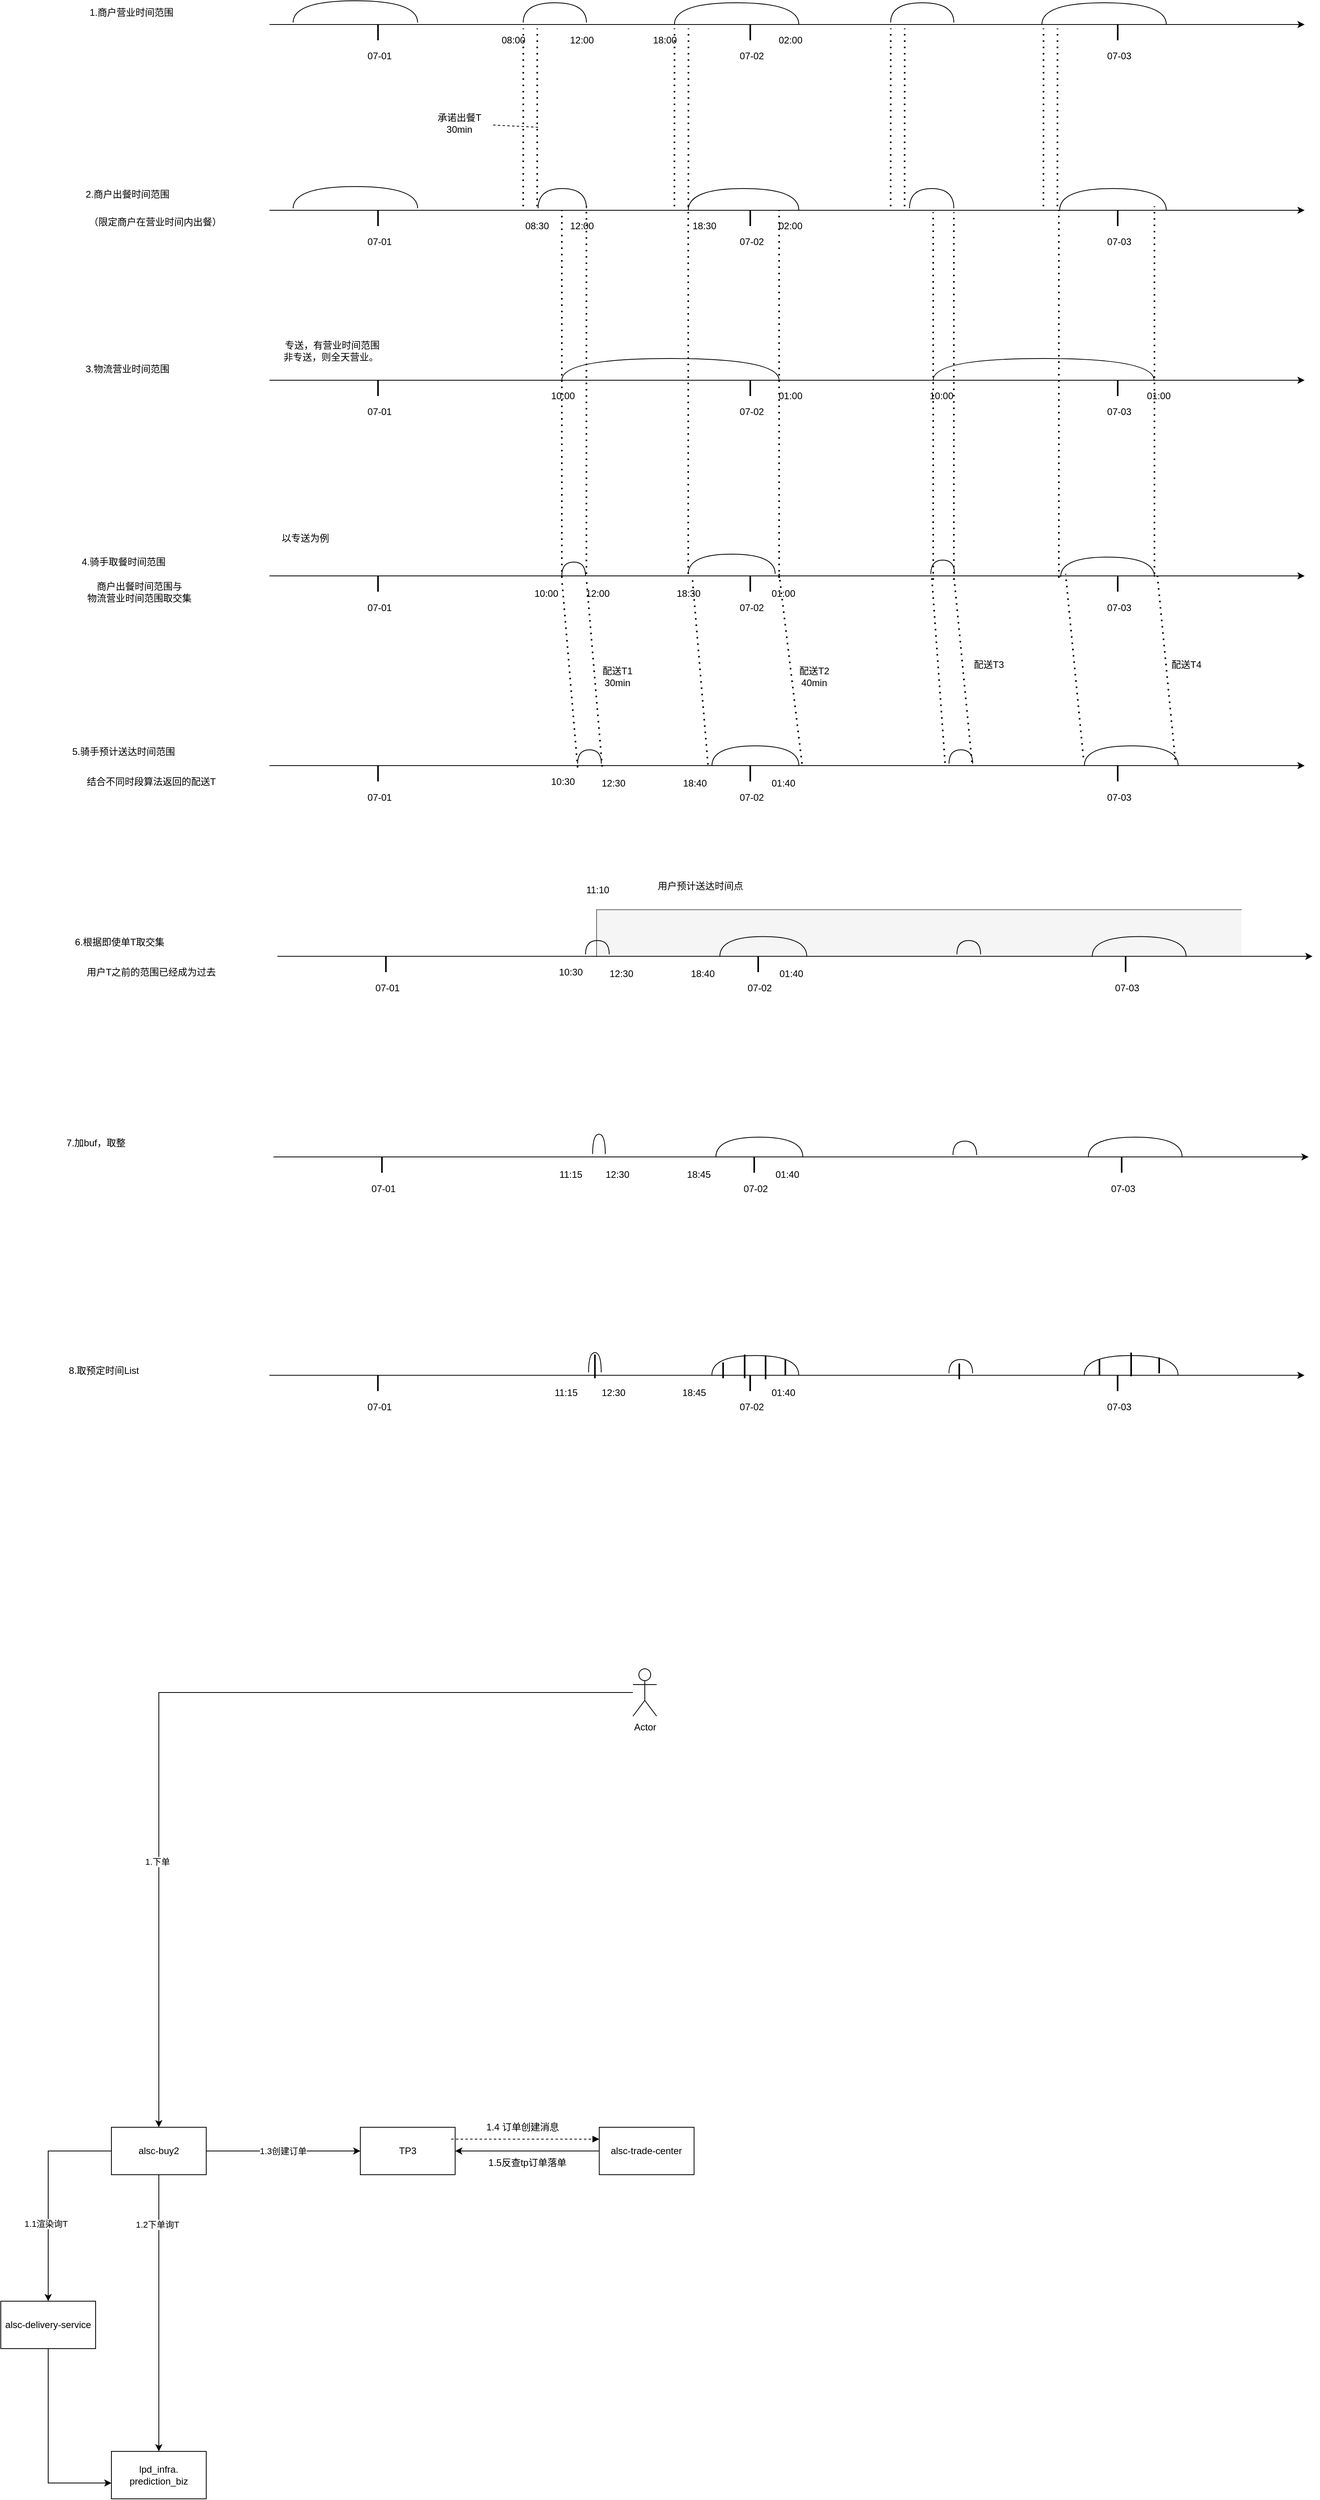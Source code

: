 <mxfile version="20.1.3" type="github">
  <diagram id="dV-8XggYrdHnV9W1wqsp" name="第 1 页">
    <mxGraphModel dx="5432" dy="-10187" grid="1" gridSize="10" guides="1" tooltips="1" connect="1" arrows="1" fold="1" page="1" pageScale="1" pageWidth="827" pageHeight="1169" math="0" shadow="0">
      <root>
        <mxCell id="0" />
        <mxCell id="1" parent="0" />
        <mxCell id="xM2cL--7wDsP8WBkhmkB-135" value="" style="shape=partialRectangle;whiteSpace=wrap;html=1;bottom=0;right=0;fillColor=#f5f5f5;strokeColor=#666666;fontColor=#333333;" parent="1" vertex="1">
          <mxGeometry x="-1356" y="13249.75" width="816" height="59" as="geometry" />
        </mxCell>
        <mxCell id="xM2cL--7wDsP8WBkhmkB-1" value="" style="endArrow=classic;html=1;rounded=0;" parent="1" edge="1">
          <mxGeometry width="50" height="50" relative="1" as="geometry">
            <mxPoint x="-1770.0" y="12130.0" as="sourcePoint" />
            <mxPoint x="-460" y="12130.0" as="targetPoint" />
          </mxGeometry>
        </mxCell>
        <mxCell id="xM2cL--7wDsP8WBkhmkB-2" value="" style="shape=requiredInterface;html=1;verticalLabelPosition=bottom;sketch=0;direction=north;" parent="1" vertex="1">
          <mxGeometry x="-792.5" y="12102.5" width="157.5" height="27.5" as="geometry" />
        </mxCell>
        <mxCell id="xM2cL--7wDsP8WBkhmkB-3" value="" style="shape=requiredInterface;html=1;verticalLabelPosition=bottom;sketch=0;direction=north;" parent="1" vertex="1">
          <mxGeometry x="-983.87" y="12102.5" width="80" height="25" as="geometry" />
        </mxCell>
        <mxCell id="xM2cL--7wDsP8WBkhmkB-4" value="" style="line;strokeWidth=2;direction=south;html=1;" parent="1" vertex="1">
          <mxGeometry x="-701.5" y="12130" width="10" height="20" as="geometry" />
        </mxCell>
        <mxCell id="xM2cL--7wDsP8WBkhmkB-5" value="07-03" style="text;html=1;align=center;verticalAlign=middle;resizable=0;points=[];autosize=1;strokeColor=none;fillColor=none;" parent="1" vertex="1">
          <mxGeometry x="-720" y="12160" width="50" height="20" as="geometry" />
        </mxCell>
        <mxCell id="xM2cL--7wDsP8WBkhmkB-6" value="1.商户营业时间范围" style="text;html=1;align=center;verticalAlign=middle;resizable=0;points=[];autosize=1;strokeColor=none;fillColor=none;" parent="1" vertex="1">
          <mxGeometry x="-2020" y="12105" width="150" height="20" as="geometry" />
        </mxCell>
        <mxCell id="xM2cL--7wDsP8WBkhmkB-7" value="" style="shape=requiredInterface;html=1;verticalLabelPosition=bottom;sketch=0;direction=north;" parent="1" vertex="1">
          <mxGeometry x="-1257.5" y="12102.5" width="157.5" height="27.5" as="geometry" />
        </mxCell>
        <mxCell id="xM2cL--7wDsP8WBkhmkB-8" value="" style="shape=requiredInterface;html=1;verticalLabelPosition=bottom;sketch=0;direction=north;" parent="1" vertex="1">
          <mxGeometry x="-1448.87" y="12102.5" width="80" height="25" as="geometry" />
        </mxCell>
        <mxCell id="xM2cL--7wDsP8WBkhmkB-9" value="" style="line;strokeWidth=2;direction=south;html=1;" parent="1" vertex="1">
          <mxGeometry x="-1166.5" y="12130" width="10" height="20" as="geometry" />
        </mxCell>
        <mxCell id="xM2cL--7wDsP8WBkhmkB-10" value="07-02" style="text;html=1;align=center;verticalAlign=middle;resizable=0;points=[];autosize=1;strokeColor=none;fillColor=none;" parent="1" vertex="1">
          <mxGeometry x="-1185" y="12160" width="50" height="20" as="geometry" />
        </mxCell>
        <mxCell id="xM2cL--7wDsP8WBkhmkB-11" value="" style="line;strokeWidth=2;direction=south;html=1;" parent="1" vertex="1">
          <mxGeometry x="-1637.63" y="12130" width="10" height="20" as="geometry" />
        </mxCell>
        <mxCell id="xM2cL--7wDsP8WBkhmkB-12" value="07-01" style="text;html=1;align=center;verticalAlign=middle;resizable=0;points=[];autosize=1;strokeColor=none;fillColor=none;" parent="1" vertex="1">
          <mxGeometry x="-1656.13" y="12160" width="50" height="20" as="geometry" />
        </mxCell>
        <mxCell id="xM2cL--7wDsP8WBkhmkB-13" value="" style="shape=requiredInterface;html=1;verticalLabelPosition=bottom;sketch=0;direction=north;" parent="1" vertex="1">
          <mxGeometry x="-1740" y="12100" width="157.5" height="27.5" as="geometry" />
        </mxCell>
        <mxCell id="xM2cL--7wDsP8WBkhmkB-14" value="08:00&amp;nbsp;" style="text;html=1;align=center;verticalAlign=middle;resizable=0;points=[];autosize=1;strokeColor=none;fillColor=none;" parent="1" vertex="1">
          <mxGeometry x="-1490" y="12140" width="60" height="20" as="geometry" />
        </mxCell>
        <mxCell id="xM2cL--7wDsP8WBkhmkB-15" value="12:00" style="text;html=1;align=center;verticalAlign=middle;resizable=0;points=[];autosize=1;strokeColor=none;fillColor=none;" parent="1" vertex="1">
          <mxGeometry x="-1400" y="12140" width="50" height="20" as="geometry" />
        </mxCell>
        <mxCell id="xM2cL--7wDsP8WBkhmkB-16" value="18:00" style="text;html=1;align=center;verticalAlign=middle;resizable=0;points=[];autosize=1;strokeColor=none;fillColor=none;" parent="1" vertex="1">
          <mxGeometry x="-1295" y="12140" width="50" height="20" as="geometry" />
        </mxCell>
        <mxCell id="xM2cL--7wDsP8WBkhmkB-17" value="02:00" style="text;html=1;align=center;verticalAlign=middle;resizable=0;points=[];autosize=1;strokeColor=none;fillColor=none;" parent="1" vertex="1">
          <mxGeometry x="-1136.5" y="12140" width="50" height="20" as="geometry" />
        </mxCell>
        <mxCell id="xM2cL--7wDsP8WBkhmkB-18" value="" style="endArrow=classic;html=1;rounded=0;" parent="1" edge="1">
          <mxGeometry width="50" height="50" relative="1" as="geometry">
            <mxPoint x="-1770.0" y="12365.0" as="sourcePoint" />
            <mxPoint x="-460" y="12365.0" as="targetPoint" />
          </mxGeometry>
        </mxCell>
        <mxCell id="xM2cL--7wDsP8WBkhmkB-19" value="" style="shape=requiredInterface;html=1;verticalLabelPosition=bottom;sketch=0;direction=north;" parent="1" vertex="1">
          <mxGeometry x="-770" y="12337.5" width="135" height="27.5" as="geometry" />
        </mxCell>
        <mxCell id="xM2cL--7wDsP8WBkhmkB-20" value="" style="shape=requiredInterface;html=1;verticalLabelPosition=bottom;sketch=0;direction=north;" parent="1" vertex="1">
          <mxGeometry x="-960" y="12337.5" width="56.13" height="25" as="geometry" />
        </mxCell>
        <mxCell id="xM2cL--7wDsP8WBkhmkB-21" value="" style="line;strokeWidth=2;direction=south;html=1;" parent="1" vertex="1">
          <mxGeometry x="-701.5" y="12365" width="10" height="20" as="geometry" />
        </mxCell>
        <mxCell id="xM2cL--7wDsP8WBkhmkB-22" value="07-03" style="text;html=1;align=center;verticalAlign=middle;resizable=0;points=[];autosize=1;strokeColor=none;fillColor=none;" parent="1" vertex="1">
          <mxGeometry x="-720" y="12395" width="50" height="20" as="geometry" />
        </mxCell>
        <mxCell id="xM2cL--7wDsP8WBkhmkB-23" value="2.商户出餐时间范围&lt;br&gt;" style="text;html=1;align=center;verticalAlign=middle;resizable=0;points=[];autosize=1;strokeColor=none;fillColor=none;" parent="1" vertex="1">
          <mxGeometry x="-2025" y="12335" width="150" height="20" as="geometry" />
        </mxCell>
        <mxCell id="xM2cL--7wDsP8WBkhmkB-24" value="" style="shape=requiredInterface;html=1;verticalLabelPosition=bottom;sketch=0;direction=north;" parent="1" vertex="1">
          <mxGeometry x="-1240" y="12337.5" width="140" height="27.5" as="geometry" />
        </mxCell>
        <mxCell id="xM2cL--7wDsP8WBkhmkB-25" value="" style="shape=requiredInterface;html=1;verticalLabelPosition=bottom;sketch=0;direction=north;" parent="1" vertex="1">
          <mxGeometry x="-1430" y="12337.5" width="61.13" height="25" as="geometry" />
        </mxCell>
        <mxCell id="xM2cL--7wDsP8WBkhmkB-26" value="" style="line;strokeWidth=2;direction=south;html=1;" parent="1" vertex="1">
          <mxGeometry x="-1166.5" y="12365" width="10" height="20" as="geometry" />
        </mxCell>
        <mxCell id="xM2cL--7wDsP8WBkhmkB-27" value="07-02" style="text;html=1;align=center;verticalAlign=middle;resizable=0;points=[];autosize=1;strokeColor=none;fillColor=none;" parent="1" vertex="1">
          <mxGeometry x="-1185" y="12395" width="50" height="20" as="geometry" />
        </mxCell>
        <mxCell id="xM2cL--7wDsP8WBkhmkB-28" value="" style="line;strokeWidth=2;direction=south;html=1;" parent="1" vertex="1">
          <mxGeometry x="-1637.63" y="12365" width="10" height="20" as="geometry" />
        </mxCell>
        <mxCell id="xM2cL--7wDsP8WBkhmkB-29" value="07-01" style="text;html=1;align=center;verticalAlign=middle;resizable=0;points=[];autosize=1;strokeColor=none;fillColor=none;" parent="1" vertex="1">
          <mxGeometry x="-1656.13" y="12395" width="50" height="20" as="geometry" />
        </mxCell>
        <mxCell id="xM2cL--7wDsP8WBkhmkB-30" value="" style="shape=requiredInterface;html=1;verticalLabelPosition=bottom;sketch=0;direction=north;" parent="1" vertex="1">
          <mxGeometry x="-1740" y="12335" width="157.5" height="27.5" as="geometry" />
        </mxCell>
        <mxCell id="xM2cL--7wDsP8WBkhmkB-31" value="08:30&amp;nbsp;" style="text;html=1;align=center;verticalAlign=middle;resizable=0;points=[];autosize=1;strokeColor=none;fillColor=none;" parent="1" vertex="1">
          <mxGeometry x="-1460" y="12375" width="60" height="20" as="geometry" />
        </mxCell>
        <mxCell id="xM2cL--7wDsP8WBkhmkB-32" value="12:00" style="text;html=1;align=center;verticalAlign=middle;resizable=0;points=[];autosize=1;strokeColor=none;fillColor=none;" parent="1" vertex="1">
          <mxGeometry x="-1400" y="12375" width="50" height="20" as="geometry" />
        </mxCell>
        <mxCell id="xM2cL--7wDsP8WBkhmkB-33" value="18:30" style="text;html=1;align=center;verticalAlign=middle;resizable=0;points=[];autosize=1;strokeColor=none;fillColor=none;" parent="1" vertex="1">
          <mxGeometry x="-1245" y="12375" width="50" height="20" as="geometry" />
        </mxCell>
        <mxCell id="xM2cL--7wDsP8WBkhmkB-34" value="02:00" style="text;html=1;align=center;verticalAlign=middle;resizable=0;points=[];autosize=1;strokeColor=none;fillColor=none;" parent="1" vertex="1">
          <mxGeometry x="-1136.5" y="12375" width="50" height="20" as="geometry" />
        </mxCell>
        <mxCell id="xM2cL--7wDsP8WBkhmkB-35" value="" style="endArrow=none;dashed=1;html=1;dashPattern=1 3;strokeWidth=2;rounded=0;" parent="1" edge="1">
          <mxGeometry width="50" height="50" relative="1" as="geometry">
            <mxPoint x="-1257.5" y="12360.0" as="sourcePoint" />
            <mxPoint x="-1257.37" y="12135.0" as="targetPoint" />
          </mxGeometry>
        </mxCell>
        <mxCell id="xM2cL--7wDsP8WBkhmkB-36" value="" style="endArrow=none;dashed=1;html=1;dashPattern=1 3;strokeWidth=2;rounded=0;" parent="1" edge="1">
          <mxGeometry width="50" height="50" relative="1" as="geometry">
            <mxPoint x="-1239.83" y="12360.0" as="sourcePoint" />
            <mxPoint x="-1239.7" y="12135.0" as="targetPoint" />
          </mxGeometry>
        </mxCell>
        <mxCell id="xM2cL--7wDsP8WBkhmkB-37" value="" style="endArrow=none;dashed=1;html=1;dashPattern=1 3;strokeWidth=2;rounded=0;" parent="1" edge="1">
          <mxGeometry width="50" height="50" relative="1" as="geometry">
            <mxPoint x="-1448.87" y="12360.0" as="sourcePoint" />
            <mxPoint x="-1448.74" y="12135.0" as="targetPoint" />
          </mxGeometry>
        </mxCell>
        <mxCell id="xM2cL--7wDsP8WBkhmkB-38" value="" style="endArrow=none;dashed=1;html=1;dashPattern=1 3;strokeWidth=2;rounded=0;" parent="1" edge="1">
          <mxGeometry width="50" height="50" relative="1" as="geometry">
            <mxPoint x="-1431.2" y="12360.0" as="sourcePoint" />
            <mxPoint x="-1431.07" y="12135.0" as="targetPoint" />
          </mxGeometry>
        </mxCell>
        <mxCell id="xM2cL--7wDsP8WBkhmkB-39" value="" style="endArrow=none;dashed=1;html=1;dashPattern=1 3;strokeWidth=2;rounded=0;" parent="1" edge="1">
          <mxGeometry width="50" height="50" relative="1" as="geometry">
            <mxPoint x="-983.87" y="12360.0" as="sourcePoint" />
            <mxPoint x="-983.74" y="12135.0" as="targetPoint" />
          </mxGeometry>
        </mxCell>
        <mxCell id="xM2cL--7wDsP8WBkhmkB-40" value="" style="endArrow=none;dashed=1;html=1;dashPattern=1 3;strokeWidth=2;rounded=0;" parent="1" edge="1">
          <mxGeometry width="50" height="50" relative="1" as="geometry">
            <mxPoint x="-966.2" y="12360.0" as="sourcePoint" />
            <mxPoint x="-966.07" y="12135.0" as="targetPoint" />
          </mxGeometry>
        </mxCell>
        <mxCell id="xM2cL--7wDsP8WBkhmkB-41" value="" style="endArrow=none;dashed=1;html=1;dashPattern=1 3;strokeWidth=2;rounded=0;" parent="1" edge="1">
          <mxGeometry width="50" height="50" relative="1" as="geometry">
            <mxPoint x="-790.5" y="12360.0" as="sourcePoint" />
            <mxPoint x="-790.37" y="12135.0" as="targetPoint" />
          </mxGeometry>
        </mxCell>
        <mxCell id="xM2cL--7wDsP8WBkhmkB-42" value="" style="endArrow=none;dashed=1;html=1;dashPattern=1 3;strokeWidth=2;rounded=0;" parent="1" edge="1">
          <mxGeometry width="50" height="50" relative="1" as="geometry">
            <mxPoint x="-772.83" y="12360.0" as="sourcePoint" />
            <mxPoint x="-772.7" y="12135.0" as="targetPoint" />
          </mxGeometry>
        </mxCell>
        <mxCell id="xM2cL--7wDsP8WBkhmkB-43" value="承诺出餐T&lt;br&gt;30min" style="text;html=1;align=center;verticalAlign=middle;resizable=0;points=[];autosize=1;strokeColor=none;fillColor=none;" parent="1" vertex="1">
          <mxGeometry x="-1570" y="12240" width="80" height="30" as="geometry" />
        </mxCell>
        <mxCell id="xM2cL--7wDsP8WBkhmkB-44" value="" style="endArrow=none;dashed=1;html=1;rounded=0;" parent="1" target="xM2cL--7wDsP8WBkhmkB-43" edge="1">
          <mxGeometry width="50" height="50" relative="1" as="geometry">
            <mxPoint x="-1430" y="12260.0" as="sourcePoint" />
            <mxPoint x="-1310" y="11930" as="targetPoint" />
          </mxGeometry>
        </mxCell>
        <mxCell id="xM2cL--7wDsP8WBkhmkB-45" value="" style="endArrow=classic;html=1;rounded=0;" parent="1" edge="1">
          <mxGeometry width="50" height="50" relative="1" as="geometry">
            <mxPoint x="-1770.0" y="12580.0" as="sourcePoint" />
            <mxPoint x="-460" y="12580.0" as="targetPoint" />
          </mxGeometry>
        </mxCell>
        <mxCell id="xM2cL--7wDsP8WBkhmkB-46" value="" style="shape=requiredInterface;html=1;verticalLabelPosition=bottom;sketch=0;direction=north;" parent="1" vertex="1">
          <mxGeometry x="-1400" y="12552.5" width="275" height="27.5" as="geometry" />
        </mxCell>
        <mxCell id="xM2cL--7wDsP8WBkhmkB-47" value="" style="line;strokeWidth=2;direction=south;html=1;" parent="1" vertex="1">
          <mxGeometry x="-701.5" y="12580" width="10" height="20" as="geometry" />
        </mxCell>
        <mxCell id="xM2cL--7wDsP8WBkhmkB-48" value="07-03" style="text;html=1;align=center;verticalAlign=middle;resizable=0;points=[];autosize=1;strokeColor=none;fillColor=none;" parent="1" vertex="1">
          <mxGeometry x="-720" y="12610" width="50" height="20" as="geometry" />
        </mxCell>
        <mxCell id="xM2cL--7wDsP8WBkhmkB-49" value="3.物流营业时间范围" style="text;html=1;align=center;verticalAlign=middle;resizable=0;points=[];autosize=1;strokeColor=none;fillColor=none;" parent="1" vertex="1">
          <mxGeometry x="-2025" y="12556.25" width="150" height="20" as="geometry" />
        </mxCell>
        <mxCell id="xM2cL--7wDsP8WBkhmkB-50" value="" style="line;strokeWidth=2;direction=south;html=1;" parent="1" vertex="1">
          <mxGeometry x="-1166.5" y="12580" width="10" height="20" as="geometry" />
        </mxCell>
        <mxCell id="xM2cL--7wDsP8WBkhmkB-51" value="07-02" style="text;html=1;align=center;verticalAlign=middle;resizable=0;points=[];autosize=1;strokeColor=none;fillColor=none;" parent="1" vertex="1">
          <mxGeometry x="-1185" y="12610" width="50" height="20" as="geometry" />
        </mxCell>
        <mxCell id="xM2cL--7wDsP8WBkhmkB-52" value="" style="line;strokeWidth=2;direction=south;html=1;" parent="1" vertex="1">
          <mxGeometry x="-1637.63" y="12580" width="10" height="20" as="geometry" />
        </mxCell>
        <mxCell id="xM2cL--7wDsP8WBkhmkB-53" value="07-01" style="text;html=1;align=center;verticalAlign=middle;resizable=0;points=[];autosize=1;strokeColor=none;fillColor=none;" parent="1" vertex="1">
          <mxGeometry x="-1656.13" y="12610" width="50" height="20" as="geometry" />
        </mxCell>
        <mxCell id="xM2cL--7wDsP8WBkhmkB-54" value="10:00" style="text;html=1;align=center;verticalAlign=middle;resizable=0;points=[];autosize=1;strokeColor=none;fillColor=none;" parent="1" vertex="1">
          <mxGeometry x="-1424.43" y="12590" width="50" height="20" as="geometry" />
        </mxCell>
        <mxCell id="xM2cL--7wDsP8WBkhmkB-55" value="01:00" style="text;html=1;align=center;verticalAlign=middle;resizable=0;points=[];autosize=1;strokeColor=none;fillColor=none;" parent="1" vertex="1">
          <mxGeometry x="-1136.5" y="12590" width="50" height="20" as="geometry" />
        </mxCell>
        <mxCell id="xM2cL--7wDsP8WBkhmkB-56" value="" style="shape=requiredInterface;html=1;verticalLabelPosition=bottom;sketch=0;direction=north;" parent="1" vertex="1">
          <mxGeometry x="-930" y="12552.5" width="279.5" height="27.5" as="geometry" />
        </mxCell>
        <mxCell id="xM2cL--7wDsP8WBkhmkB-57" value="10:00" style="text;html=1;align=center;verticalAlign=middle;resizable=0;points=[];autosize=1;strokeColor=none;fillColor=none;" parent="1" vertex="1">
          <mxGeometry x="-945" y="12590" width="50" height="20" as="geometry" />
        </mxCell>
        <mxCell id="xM2cL--7wDsP8WBkhmkB-58" value="01:00" style="text;html=1;align=center;verticalAlign=middle;resizable=0;points=[];autosize=1;strokeColor=none;fillColor=none;" parent="1" vertex="1">
          <mxGeometry x="-670" y="12590" width="50" height="20" as="geometry" />
        </mxCell>
        <mxCell id="xM2cL--7wDsP8WBkhmkB-59" value="专送，有营业时间范围&lt;br&gt;非专送，则全天营业。&amp;nbsp;" style="text;html=1;align=center;verticalAlign=middle;resizable=0;points=[];autosize=1;strokeColor=none;fillColor=none;" parent="1" vertex="1">
          <mxGeometry x="-1776.13" y="12527.5" width="170" height="30" as="geometry" />
        </mxCell>
        <mxCell id="xM2cL--7wDsP8WBkhmkB-60" value="" style="endArrow=classic;html=1;rounded=0;" parent="1" edge="1">
          <mxGeometry width="50" height="50" relative="1" as="geometry">
            <mxPoint x="-1770.0" y="12827.5" as="sourcePoint" />
            <mxPoint x="-460" y="12827.5" as="targetPoint" />
          </mxGeometry>
        </mxCell>
        <mxCell id="xM2cL--7wDsP8WBkhmkB-61" value="" style="line;strokeWidth=2;direction=south;html=1;" parent="1" vertex="1">
          <mxGeometry x="-701.5" y="12827.5" width="10" height="20" as="geometry" />
        </mxCell>
        <mxCell id="xM2cL--7wDsP8WBkhmkB-62" value="07-03" style="text;html=1;align=center;verticalAlign=middle;resizable=0;points=[];autosize=1;strokeColor=none;fillColor=none;" parent="1" vertex="1">
          <mxGeometry x="-720" y="12857.5" width="50" height="20" as="geometry" />
        </mxCell>
        <mxCell id="xM2cL--7wDsP8WBkhmkB-63" value="" style="line;strokeWidth=2;direction=south;html=1;" parent="1" vertex="1">
          <mxGeometry x="-1166.5" y="12827.5" width="10" height="20" as="geometry" />
        </mxCell>
        <mxCell id="xM2cL--7wDsP8WBkhmkB-64" value="07-02" style="text;html=1;align=center;verticalAlign=middle;resizable=0;points=[];autosize=1;strokeColor=none;fillColor=none;" parent="1" vertex="1">
          <mxGeometry x="-1185" y="12857.5" width="50" height="20" as="geometry" />
        </mxCell>
        <mxCell id="xM2cL--7wDsP8WBkhmkB-65" value="" style="line;strokeWidth=2;direction=south;html=1;" parent="1" vertex="1">
          <mxGeometry x="-1637.63" y="12827.5" width="10" height="20" as="geometry" />
        </mxCell>
        <mxCell id="xM2cL--7wDsP8WBkhmkB-66" value="07-01" style="text;html=1;align=center;verticalAlign=middle;resizable=0;points=[];autosize=1;strokeColor=none;fillColor=none;" parent="1" vertex="1">
          <mxGeometry x="-1656.13" y="12857.5" width="50" height="20" as="geometry" />
        </mxCell>
        <mxCell id="xM2cL--7wDsP8WBkhmkB-67" value="4.骑手取餐时间范围" style="text;html=1;align=center;verticalAlign=middle;resizable=0;points=[];autosize=1;strokeColor=none;fillColor=none;" parent="1" vertex="1">
          <mxGeometry x="-2030" y="12800" width="150" height="20" as="geometry" />
        </mxCell>
        <mxCell id="xM2cL--7wDsP8WBkhmkB-68" value="（限定商户在营业时间内出餐）" style="text;html=1;align=center;verticalAlign=middle;resizable=0;points=[];autosize=1;strokeColor=none;fillColor=none;" parent="1" vertex="1">
          <mxGeometry x="-2030" y="12370" width="230" height="20" as="geometry" />
        </mxCell>
        <mxCell id="xM2cL--7wDsP8WBkhmkB-69" value="以专送为例" style="text;html=1;align=center;verticalAlign=middle;resizable=0;points=[];autosize=1;strokeColor=none;fillColor=none;" parent="1" vertex="1">
          <mxGeometry x="-1770.13" y="12770" width="90" height="20" as="geometry" />
        </mxCell>
        <mxCell id="xM2cL--7wDsP8WBkhmkB-70" value="" style="endArrow=none;dashed=1;html=1;dashPattern=1 3;strokeWidth=2;rounded=0;" parent="1" edge="1">
          <mxGeometry width="50" height="50" relative="1" as="geometry">
            <mxPoint x="-1400" y="12830.0" as="sourcePoint" />
            <mxPoint x="-1400" y="12365.0" as="targetPoint" />
          </mxGeometry>
        </mxCell>
        <mxCell id="xM2cL--7wDsP8WBkhmkB-71" value="" style="endArrow=none;dashed=1;html=1;dashPattern=1 3;strokeWidth=2;rounded=0;" parent="1" edge="1">
          <mxGeometry width="50" height="50" relative="1" as="geometry">
            <mxPoint x="-1368.87" y="12825.0" as="sourcePoint" />
            <mxPoint x="-1368.87" y="12360.0" as="targetPoint" />
          </mxGeometry>
        </mxCell>
        <mxCell id="xM2cL--7wDsP8WBkhmkB-72" value="" style="endArrow=none;dashed=1;html=1;dashPattern=1 3;strokeWidth=2;rounded=0;" parent="1" edge="1">
          <mxGeometry width="50" height="50" relative="1" as="geometry">
            <mxPoint x="-1240" y="12825.0" as="sourcePoint" />
            <mxPoint x="-1240" y="12360.0" as="targetPoint" />
          </mxGeometry>
        </mxCell>
        <mxCell id="xM2cL--7wDsP8WBkhmkB-73" value="" style="endArrow=none;dashed=1;html=1;dashPattern=1 3;strokeWidth=2;rounded=0;" parent="1" edge="1">
          <mxGeometry width="50" height="50" relative="1" as="geometry">
            <mxPoint x="-1125" y="12830.0" as="sourcePoint" />
            <mxPoint x="-1125" y="12365.0" as="targetPoint" />
          </mxGeometry>
        </mxCell>
        <mxCell id="xM2cL--7wDsP8WBkhmkB-74" value="" style="endArrow=none;dashed=1;html=1;dashPattern=1 3;strokeWidth=2;rounded=0;" parent="1" edge="1">
          <mxGeometry width="50" height="50" relative="1" as="geometry">
            <mxPoint x="-930" y="12832.5" as="sourcePoint" />
            <mxPoint x="-930" y="12367.5" as="targetPoint" />
          </mxGeometry>
        </mxCell>
        <mxCell id="xM2cL--7wDsP8WBkhmkB-75" value="" style="endArrow=none;dashed=1;html=1;dashPattern=1 3;strokeWidth=2;rounded=0;" parent="1" edge="1">
          <mxGeometry width="50" height="50" relative="1" as="geometry">
            <mxPoint x="-903.87" y="12832.5" as="sourcePoint" />
            <mxPoint x="-903.87" y="12367.5" as="targetPoint" />
          </mxGeometry>
        </mxCell>
        <mxCell id="xM2cL--7wDsP8WBkhmkB-76" value="" style="endArrow=none;dashed=1;html=1;dashPattern=1 3;strokeWidth=2;rounded=0;" parent="1" edge="1">
          <mxGeometry width="50" height="50" relative="1" as="geometry">
            <mxPoint x="-771" y="12830.0" as="sourcePoint" />
            <mxPoint x="-771" y="12365.0" as="targetPoint" />
          </mxGeometry>
        </mxCell>
        <mxCell id="xM2cL--7wDsP8WBkhmkB-77" value="" style="endArrow=none;dashed=1;html=1;dashPattern=1 3;strokeWidth=2;rounded=0;" parent="1" edge="1">
          <mxGeometry width="50" height="50" relative="1" as="geometry">
            <mxPoint x="-650" y="12825.0" as="sourcePoint" />
            <mxPoint x="-650" y="12360.0" as="targetPoint" />
          </mxGeometry>
        </mxCell>
        <mxCell id="xM2cL--7wDsP8WBkhmkB-78" value="商户出餐时间范围与&lt;br&gt;物流营业时间范围取交集" style="text;html=1;align=center;verticalAlign=middle;resizable=0;points=[];autosize=1;strokeColor=none;fillColor=none;" parent="1" vertex="1">
          <mxGeometry x="-2025" y="12832.5" width="180" height="30" as="geometry" />
        </mxCell>
        <mxCell id="xM2cL--7wDsP8WBkhmkB-79" value="" style="shape=requiredInterface;html=1;verticalLabelPosition=bottom;sketch=0;direction=north;" parent="1" vertex="1">
          <mxGeometry x="-1400" y="12810" width="30" height="17.5" as="geometry" />
        </mxCell>
        <mxCell id="xM2cL--7wDsP8WBkhmkB-80" value="" style="shape=requiredInterface;html=1;verticalLabelPosition=bottom;sketch=0;direction=north;" parent="1" vertex="1">
          <mxGeometry x="-1240" y="12800" width="110" height="25" as="geometry" />
        </mxCell>
        <mxCell id="xM2cL--7wDsP8WBkhmkB-81" value="" style="shape=requiredInterface;html=1;verticalLabelPosition=bottom;sketch=0;direction=north;" parent="1" vertex="1">
          <mxGeometry x="-933" y="12807.5" width="30" height="17.5" as="geometry" />
        </mxCell>
        <mxCell id="xM2cL--7wDsP8WBkhmkB-82" value="" style="shape=requiredInterface;html=1;verticalLabelPosition=bottom;sketch=0;direction=north;" parent="1" vertex="1">
          <mxGeometry x="-768.75" y="12803.75" width="118.75" height="25" as="geometry" />
        </mxCell>
        <mxCell id="xM2cL--7wDsP8WBkhmkB-83" value="10:00" style="text;html=1;align=center;verticalAlign=middle;resizable=0;points=[];autosize=1;strokeColor=none;fillColor=none;" parent="1" vertex="1">
          <mxGeometry x="-1445" y="12840" width="50" height="20" as="geometry" />
        </mxCell>
        <mxCell id="xM2cL--7wDsP8WBkhmkB-84" value="12:00" style="text;html=1;align=center;verticalAlign=middle;resizable=0;points=[];autosize=1;strokeColor=none;fillColor=none;" parent="1" vertex="1">
          <mxGeometry x="-1380" y="12840" width="50" height="20" as="geometry" />
        </mxCell>
        <mxCell id="xM2cL--7wDsP8WBkhmkB-85" value="18:30" style="text;html=1;align=center;verticalAlign=middle;resizable=0;points=[];autosize=1;strokeColor=none;fillColor=none;" parent="1" vertex="1">
          <mxGeometry x="-1265" y="12840" width="50" height="20" as="geometry" />
        </mxCell>
        <mxCell id="xM2cL--7wDsP8WBkhmkB-86" value="01:00" style="text;html=1;align=center;verticalAlign=middle;resizable=0;points=[];autosize=1;strokeColor=none;fillColor=none;" parent="1" vertex="1">
          <mxGeometry x="-1145" y="12840" width="50" height="20" as="geometry" />
        </mxCell>
        <mxCell id="xM2cL--7wDsP8WBkhmkB-87" value="" style="endArrow=classic;html=1;rounded=0;" parent="1" edge="1">
          <mxGeometry width="50" height="50" relative="1" as="geometry">
            <mxPoint x="-1770.0" y="13067.5" as="sourcePoint" />
            <mxPoint x="-460" y="13067.5" as="targetPoint" />
          </mxGeometry>
        </mxCell>
        <mxCell id="xM2cL--7wDsP8WBkhmkB-88" value="" style="line;strokeWidth=2;direction=south;html=1;" parent="1" vertex="1">
          <mxGeometry x="-701.5" y="13067.5" width="10" height="20" as="geometry" />
        </mxCell>
        <mxCell id="xM2cL--7wDsP8WBkhmkB-89" value="07-03" style="text;html=1;align=center;verticalAlign=middle;resizable=0;points=[];autosize=1;strokeColor=none;fillColor=none;" parent="1" vertex="1">
          <mxGeometry x="-720" y="13097.5" width="50" height="20" as="geometry" />
        </mxCell>
        <mxCell id="xM2cL--7wDsP8WBkhmkB-90" value="" style="line;strokeWidth=2;direction=south;html=1;" parent="1" vertex="1">
          <mxGeometry x="-1166.5" y="13067.5" width="10" height="20" as="geometry" />
        </mxCell>
        <mxCell id="xM2cL--7wDsP8WBkhmkB-91" value="07-02" style="text;html=1;align=center;verticalAlign=middle;resizable=0;points=[];autosize=1;strokeColor=none;fillColor=none;" parent="1" vertex="1">
          <mxGeometry x="-1185" y="13097.5" width="50" height="20" as="geometry" />
        </mxCell>
        <mxCell id="xM2cL--7wDsP8WBkhmkB-92" value="" style="line;strokeWidth=2;direction=south;html=1;" parent="1" vertex="1">
          <mxGeometry x="-1637.63" y="13067.5" width="10" height="20" as="geometry" />
        </mxCell>
        <mxCell id="xM2cL--7wDsP8WBkhmkB-93" value="07-01" style="text;html=1;align=center;verticalAlign=middle;resizable=0;points=[];autosize=1;strokeColor=none;fillColor=none;" parent="1" vertex="1">
          <mxGeometry x="-1656.13" y="13097.5" width="50" height="20" as="geometry" />
        </mxCell>
        <mxCell id="xM2cL--7wDsP8WBkhmkB-94" value="5.骑手预计送达时间范围" style="text;html=1;align=center;verticalAlign=middle;resizable=0;points=[];autosize=1;strokeColor=none;fillColor=none;" parent="1" vertex="1">
          <mxGeometry x="-2045" y="13040" width="180" height="20" as="geometry" />
        </mxCell>
        <mxCell id="xM2cL--7wDsP8WBkhmkB-95" value="结合不同时段算法返回的配送T" style="text;html=1;align=center;verticalAlign=middle;resizable=0;points=[];autosize=1;strokeColor=none;fillColor=none;" parent="1" vertex="1">
          <mxGeometry x="-2030" y="13077.5" width="220" height="20" as="geometry" />
        </mxCell>
        <mxCell id="xM2cL--7wDsP8WBkhmkB-96" value="" style="shape=requiredInterface;html=1;verticalLabelPosition=bottom;sketch=0;direction=north;" parent="1" vertex="1">
          <mxGeometry x="-1380" y="13047.5" width="30" height="17.5" as="geometry" />
        </mxCell>
        <mxCell id="xM2cL--7wDsP8WBkhmkB-97" value="" style="shape=requiredInterface;html=1;verticalLabelPosition=bottom;sketch=0;direction=north;" parent="1" vertex="1">
          <mxGeometry x="-1210" y="13042.5" width="110" height="25" as="geometry" />
        </mxCell>
        <mxCell id="xM2cL--7wDsP8WBkhmkB-98" value="" style="shape=requiredInterface;html=1;verticalLabelPosition=bottom;sketch=0;direction=north;" parent="1" vertex="1">
          <mxGeometry x="-910" y="13047.5" width="30" height="17.5" as="geometry" />
        </mxCell>
        <mxCell id="xM2cL--7wDsP8WBkhmkB-99" value="" style="shape=requiredInterface;html=1;verticalLabelPosition=bottom;sketch=0;direction=north;" parent="1" vertex="1">
          <mxGeometry x="-738.75" y="13042.5" width="118.75" height="25" as="geometry" />
        </mxCell>
        <mxCell id="xM2cL--7wDsP8WBkhmkB-100" value="10:30" style="text;html=1;align=center;verticalAlign=middle;resizable=0;points=[];autosize=1;strokeColor=none;fillColor=none;" parent="1" vertex="1">
          <mxGeometry x="-1424.43" y="13077.5" width="50" height="20" as="geometry" />
        </mxCell>
        <mxCell id="xM2cL--7wDsP8WBkhmkB-101" value="12:30" style="text;html=1;align=center;verticalAlign=middle;resizable=0;points=[];autosize=1;strokeColor=none;fillColor=none;" parent="1" vertex="1">
          <mxGeometry x="-1360" y="13080" width="50" height="20" as="geometry" />
        </mxCell>
        <mxCell id="xM2cL--7wDsP8WBkhmkB-102" value="18:40" style="text;html=1;align=center;verticalAlign=middle;resizable=0;points=[];autosize=1;strokeColor=none;fillColor=none;" parent="1" vertex="1">
          <mxGeometry x="-1257.5" y="13080" width="50" height="20" as="geometry" />
        </mxCell>
        <mxCell id="xM2cL--7wDsP8WBkhmkB-103" value="01:40" style="text;html=1;align=center;verticalAlign=middle;resizable=0;points=[];autosize=1;strokeColor=none;fillColor=none;" parent="1" vertex="1">
          <mxGeometry x="-1145" y="13080" width="50" height="20" as="geometry" />
        </mxCell>
        <mxCell id="xM2cL--7wDsP8WBkhmkB-104" value="" style="endArrow=none;dashed=1;html=1;dashPattern=1 3;strokeWidth=2;rounded=0;" parent="1" edge="1">
          <mxGeometry width="50" height="50" relative="1" as="geometry">
            <mxPoint x="-1380" y="13070.0" as="sourcePoint" />
            <mxPoint x="-1399.93" y="12832.5" as="targetPoint" />
          </mxGeometry>
        </mxCell>
        <mxCell id="xM2cL--7wDsP8WBkhmkB-105" value="配送T1&lt;br&gt;30min" style="text;html=1;align=center;verticalAlign=middle;resizable=0;points=[];autosize=1;strokeColor=none;fillColor=none;" parent="1" vertex="1">
          <mxGeometry x="-1360" y="12940" width="60" height="30" as="geometry" />
        </mxCell>
        <mxCell id="xM2cL--7wDsP8WBkhmkB-106" value="" style="endArrow=none;dashed=1;html=1;dashPattern=1 3;strokeWidth=2;rounded=0;" parent="1" edge="1">
          <mxGeometry width="50" height="50" relative="1" as="geometry">
            <mxPoint x="-1348.94" y="13068.75" as="sourcePoint" />
            <mxPoint x="-1368.87" y="12831.25" as="targetPoint" />
          </mxGeometry>
        </mxCell>
        <mxCell id="xM2cL--7wDsP8WBkhmkB-107" style="edgeStyle=orthogonalEdgeStyle;rounded=0;orthogonalLoop=1;jettySize=auto;html=1;exitX=0;exitY=0.5;exitDx=0;exitDy=0;exitPerimeter=0;" parent="1" source="xM2cL--7wDsP8WBkhmkB-98" target="xM2cL--7wDsP8WBkhmkB-98" edge="1">
          <mxGeometry relative="1" as="geometry" />
        </mxCell>
        <mxCell id="xM2cL--7wDsP8WBkhmkB-108" value="" style="endArrow=none;dashed=1;html=1;dashPattern=1 3;strokeWidth=2;rounded=0;" parent="1" edge="1">
          <mxGeometry width="50" height="50" relative="1" as="geometry">
            <mxPoint x="-1215" y="13066.25" as="sourcePoint" />
            <mxPoint x="-1234.93" y="12828.75" as="targetPoint" />
          </mxGeometry>
        </mxCell>
        <mxCell id="xM2cL--7wDsP8WBkhmkB-109" value="" style="endArrow=none;dashed=1;html=1;dashPattern=1 3;strokeWidth=2;rounded=0;exitX=0.1;exitY=1.036;exitDx=0;exitDy=0;exitPerimeter=0;" parent="1" source="xM2cL--7wDsP8WBkhmkB-97" edge="1">
          <mxGeometry width="50" height="50" relative="1" as="geometry">
            <mxPoint x="-1105.07" y="13062.5" as="sourcePoint" />
            <mxPoint x="-1125" y="12825.0" as="targetPoint" />
          </mxGeometry>
        </mxCell>
        <mxCell id="xM2cL--7wDsP8WBkhmkB-110" value="配送T2 &lt;br&gt;40min" style="text;html=1;align=center;verticalAlign=middle;resizable=0;points=[];autosize=1;strokeColor=none;fillColor=none;" parent="1" vertex="1">
          <mxGeometry x="-1111.5" y="12940" width="60" height="30" as="geometry" />
        </mxCell>
        <mxCell id="xM2cL--7wDsP8WBkhmkB-111" value="" style="endArrow=none;dashed=1;html=1;dashPattern=1 3;strokeWidth=2;rounded=0;exitX=0.057;exitY=-0.167;exitDx=0;exitDy=0;exitPerimeter=0;" parent="1" source="xM2cL--7wDsP8WBkhmkB-98" edge="1">
          <mxGeometry width="50" height="50" relative="1" as="geometry">
            <mxPoint x="-903.0" y="13067.5" as="sourcePoint" />
            <mxPoint x="-931.96" y="12827.5" as="targetPoint" />
          </mxGeometry>
        </mxCell>
        <mxCell id="xM2cL--7wDsP8WBkhmkB-112" value="" style="endArrow=none;dashed=1;html=1;dashPattern=1 3;strokeWidth=2;rounded=0;exitX=0.114;exitY=0.967;exitDx=0;exitDy=0;exitPerimeter=0;" parent="1" source="xM2cL--7wDsP8WBkhmkB-98" edge="1">
          <mxGeometry width="50" height="50" relative="1" as="geometry">
            <mxPoint x="-886.52" y="13067.503" as="sourcePoint" />
            <mxPoint x="-903.47" y="12831" as="targetPoint" />
          </mxGeometry>
        </mxCell>
        <mxCell id="xM2cL--7wDsP8WBkhmkB-113" value="" style="endArrow=none;dashed=1;html=1;dashPattern=1 3;strokeWidth=2;rounded=0;exitX=0.114;exitY=0.967;exitDx=0;exitDy=0;exitPerimeter=0;" parent="1" edge="1">
          <mxGeometry width="50" height="50" relative="1" as="geometry">
            <mxPoint x="-740" y="13057.005" as="sourcePoint" />
            <mxPoint x="-762.48" y="12825.0" as="targetPoint" />
          </mxGeometry>
        </mxCell>
        <mxCell id="xM2cL--7wDsP8WBkhmkB-114" value="" style="endArrow=none;dashed=1;html=1;dashPattern=1 3;strokeWidth=2;rounded=0;exitX=0.114;exitY=0.967;exitDx=0;exitDy=0;exitPerimeter=0;" parent="1" edge="1">
          <mxGeometry width="50" height="50" relative="1" as="geometry">
            <mxPoint x="-623.75" y="13060.005" as="sourcePoint" />
            <mxPoint x="-646.23" y="12828" as="targetPoint" />
          </mxGeometry>
        </mxCell>
        <mxCell id="xM2cL--7wDsP8WBkhmkB-115" value="配送T3" style="text;html=1;align=center;verticalAlign=middle;resizable=0;points=[];autosize=1;strokeColor=none;fillColor=none;" parent="1" vertex="1">
          <mxGeometry x="-890" y="12930" width="60" height="20" as="geometry" />
        </mxCell>
        <mxCell id="xM2cL--7wDsP8WBkhmkB-116" value="配送T4" style="text;html=1;align=center;verticalAlign=middle;resizable=0;points=[];autosize=1;strokeColor=none;fillColor=none;" parent="1" vertex="1">
          <mxGeometry x="-640" y="12930" width="60" height="20" as="geometry" />
        </mxCell>
        <mxCell id="xM2cL--7wDsP8WBkhmkB-117" value="" style="endArrow=classic;html=1;rounded=0;" parent="1" edge="1">
          <mxGeometry width="50" height="50" relative="1" as="geometry">
            <mxPoint x="-1760.0" y="13308.75" as="sourcePoint" />
            <mxPoint x="-450" y="13308.75" as="targetPoint" />
          </mxGeometry>
        </mxCell>
        <mxCell id="xM2cL--7wDsP8WBkhmkB-118" value="" style="line;strokeWidth=2;direction=south;html=1;" parent="1" vertex="1">
          <mxGeometry x="-691.5" y="13308.75" width="10" height="20" as="geometry" />
        </mxCell>
        <mxCell id="xM2cL--7wDsP8WBkhmkB-119" value="07-03" style="text;html=1;align=center;verticalAlign=middle;resizable=0;points=[];autosize=1;strokeColor=none;fillColor=none;" parent="1" vertex="1">
          <mxGeometry x="-710" y="13338.75" width="50" height="20" as="geometry" />
        </mxCell>
        <mxCell id="xM2cL--7wDsP8WBkhmkB-120" value="" style="line;strokeWidth=2;direction=south;html=1;" parent="1" vertex="1">
          <mxGeometry x="-1156.5" y="13308.75" width="10" height="20" as="geometry" />
        </mxCell>
        <mxCell id="xM2cL--7wDsP8WBkhmkB-121" value="07-02" style="text;html=1;align=center;verticalAlign=middle;resizable=0;points=[];autosize=1;strokeColor=none;fillColor=none;" parent="1" vertex="1">
          <mxGeometry x="-1175" y="13338.75" width="50" height="20" as="geometry" />
        </mxCell>
        <mxCell id="xM2cL--7wDsP8WBkhmkB-122" value="" style="line;strokeWidth=2;direction=south;html=1;" parent="1" vertex="1">
          <mxGeometry x="-1627.63" y="13308.75" width="10" height="20" as="geometry" />
        </mxCell>
        <mxCell id="xM2cL--7wDsP8WBkhmkB-123" value="07-01" style="text;html=1;align=center;verticalAlign=middle;resizable=0;points=[];autosize=1;strokeColor=none;fillColor=none;" parent="1" vertex="1">
          <mxGeometry x="-1646.13" y="13338.75" width="50" height="20" as="geometry" />
        </mxCell>
        <mxCell id="xM2cL--7wDsP8WBkhmkB-124" value="6.根据即使单T取交集" style="text;html=1;align=center;verticalAlign=middle;resizable=0;points=[];autosize=1;strokeColor=none;fillColor=none;" parent="1" vertex="1">
          <mxGeometry x="-2045" y="13276.25" width="170" height="30" as="geometry" />
        </mxCell>
        <mxCell id="xM2cL--7wDsP8WBkhmkB-125" value="用户T之前的范围已经成为过去" style="text;html=1;align=center;verticalAlign=middle;resizable=0;points=[];autosize=1;strokeColor=none;fillColor=none;" parent="1" vertex="1">
          <mxGeometry x="-2030" y="13318.75" width="220" height="20" as="geometry" />
        </mxCell>
        <mxCell id="xM2cL--7wDsP8WBkhmkB-126" value="" style="shape=requiredInterface;html=1;verticalLabelPosition=bottom;sketch=0;direction=north;" parent="1" vertex="1">
          <mxGeometry x="-1370" y="13288.75" width="30" height="17.5" as="geometry" />
        </mxCell>
        <mxCell id="xM2cL--7wDsP8WBkhmkB-127" value="" style="shape=requiredInterface;html=1;verticalLabelPosition=bottom;sketch=0;direction=north;" parent="1" vertex="1">
          <mxGeometry x="-1200" y="13283.75" width="110" height="25" as="geometry" />
        </mxCell>
        <mxCell id="xM2cL--7wDsP8WBkhmkB-128" value="" style="shape=requiredInterface;html=1;verticalLabelPosition=bottom;sketch=0;direction=north;" parent="1" vertex="1">
          <mxGeometry x="-900" y="13288.75" width="30" height="17.5" as="geometry" />
        </mxCell>
        <mxCell id="xM2cL--7wDsP8WBkhmkB-129" value="" style="shape=requiredInterface;html=1;verticalLabelPosition=bottom;sketch=0;direction=north;" parent="1" vertex="1">
          <mxGeometry x="-728.75" y="13283.75" width="118.75" height="25" as="geometry" />
        </mxCell>
        <mxCell id="xM2cL--7wDsP8WBkhmkB-130" value="10:30" style="text;html=1;align=center;verticalAlign=middle;resizable=0;points=[];autosize=1;strokeColor=none;fillColor=none;" parent="1" vertex="1">
          <mxGeometry x="-1414.43" y="13318.75" width="50" height="20" as="geometry" />
        </mxCell>
        <mxCell id="xM2cL--7wDsP8WBkhmkB-131" value="12:30" style="text;html=1;align=center;verticalAlign=middle;resizable=0;points=[];autosize=1;strokeColor=none;fillColor=none;" parent="1" vertex="1">
          <mxGeometry x="-1350" y="13321.25" width="50" height="20" as="geometry" />
        </mxCell>
        <mxCell id="xM2cL--7wDsP8WBkhmkB-132" value="18:40" style="text;html=1;align=center;verticalAlign=middle;resizable=0;points=[];autosize=1;strokeColor=none;fillColor=none;" parent="1" vertex="1">
          <mxGeometry x="-1247.5" y="13321.25" width="50" height="20" as="geometry" />
        </mxCell>
        <mxCell id="xM2cL--7wDsP8WBkhmkB-133" value="01:40" style="text;html=1;align=center;verticalAlign=middle;resizable=0;points=[];autosize=1;strokeColor=none;fillColor=none;" parent="1" vertex="1">
          <mxGeometry x="-1135" y="13321.25" width="50" height="20" as="geometry" />
        </mxCell>
        <mxCell id="xM2cL--7wDsP8WBkhmkB-134" style="edgeStyle=orthogonalEdgeStyle;rounded=0;orthogonalLoop=1;jettySize=auto;html=1;exitX=0;exitY=0.5;exitDx=0;exitDy=0;exitPerimeter=0;" parent="1" source="xM2cL--7wDsP8WBkhmkB-128" target="xM2cL--7wDsP8WBkhmkB-128" edge="1">
          <mxGeometry relative="1" as="geometry" />
        </mxCell>
        <mxCell id="xM2cL--7wDsP8WBkhmkB-136" value="用户预计送达时间点" style="text;html=1;align=center;verticalAlign=middle;resizable=0;points=[];autosize=1;strokeColor=none;fillColor=none;" parent="1" vertex="1">
          <mxGeometry x="-1300" y="13210" width="150" height="20" as="geometry" />
        </mxCell>
        <mxCell id="qGyewd1HaiOMTMRlGh1_-1" value="7.加buf，取整" style="text;html=1;align=center;verticalAlign=middle;resizable=0;points=[];autosize=1;strokeColor=none;fillColor=none;" vertex="1" parent="1">
          <mxGeometry x="-2050" y="13530" width="120" height="30" as="geometry" />
        </mxCell>
        <mxCell id="qGyewd1HaiOMTMRlGh1_-2" value="" style="endArrow=classic;html=1;rounded=0;" edge="1" parent="1">
          <mxGeometry width="50" height="50" relative="1" as="geometry">
            <mxPoint x="-1765.0" y="13562.5" as="sourcePoint" />
            <mxPoint x="-455" y="13562.5" as="targetPoint" />
          </mxGeometry>
        </mxCell>
        <mxCell id="qGyewd1HaiOMTMRlGh1_-3" value="" style="line;strokeWidth=2;direction=south;html=1;" vertex="1" parent="1">
          <mxGeometry x="-696.5" y="13562.5" width="10" height="20" as="geometry" />
        </mxCell>
        <mxCell id="qGyewd1HaiOMTMRlGh1_-4" value="07-03" style="text;html=1;align=center;verticalAlign=middle;resizable=0;points=[];autosize=1;strokeColor=none;fillColor=none;" vertex="1" parent="1">
          <mxGeometry x="-715" y="13592.5" width="50" height="20" as="geometry" />
        </mxCell>
        <mxCell id="qGyewd1HaiOMTMRlGh1_-5" value="" style="line;strokeWidth=2;direction=south;html=1;" vertex="1" parent="1">
          <mxGeometry x="-1161.5" y="13562.5" width="10" height="20" as="geometry" />
        </mxCell>
        <mxCell id="qGyewd1HaiOMTMRlGh1_-6" value="07-02" style="text;html=1;align=center;verticalAlign=middle;resizable=0;points=[];autosize=1;strokeColor=none;fillColor=none;" vertex="1" parent="1">
          <mxGeometry x="-1180" y="13592.5" width="50" height="20" as="geometry" />
        </mxCell>
        <mxCell id="qGyewd1HaiOMTMRlGh1_-7" value="" style="line;strokeWidth=2;direction=south;html=1;" vertex="1" parent="1">
          <mxGeometry x="-1632.63" y="13562.5" width="10" height="20" as="geometry" />
        </mxCell>
        <mxCell id="qGyewd1HaiOMTMRlGh1_-8" value="07-01" style="text;html=1;align=center;verticalAlign=middle;resizable=0;points=[];autosize=1;strokeColor=none;fillColor=none;" vertex="1" parent="1">
          <mxGeometry x="-1651.13" y="13592.5" width="50" height="20" as="geometry" />
        </mxCell>
        <mxCell id="qGyewd1HaiOMTMRlGh1_-10" value="" style="shape=requiredInterface;html=1;verticalLabelPosition=bottom;sketch=0;direction=north;" vertex="1" parent="1">
          <mxGeometry x="-1205" y="13537.5" width="110" height="25" as="geometry" />
        </mxCell>
        <mxCell id="qGyewd1HaiOMTMRlGh1_-11" value="" style="shape=requiredInterface;html=1;verticalLabelPosition=bottom;sketch=0;direction=north;" vertex="1" parent="1">
          <mxGeometry x="-905" y="13542.5" width="30" height="17.5" as="geometry" />
        </mxCell>
        <mxCell id="qGyewd1HaiOMTMRlGh1_-12" value="" style="shape=requiredInterface;html=1;verticalLabelPosition=bottom;sketch=0;direction=north;" vertex="1" parent="1">
          <mxGeometry x="-733.75" y="13537.5" width="118.75" height="25" as="geometry" />
        </mxCell>
        <mxCell id="qGyewd1HaiOMTMRlGh1_-13" value="11:15" style="text;html=1;align=center;verticalAlign=middle;resizable=0;points=[];autosize=1;strokeColor=none;fillColor=none;" vertex="1" parent="1">
          <mxGeometry x="-1419.43" y="13570" width="60" height="30" as="geometry" />
        </mxCell>
        <mxCell id="qGyewd1HaiOMTMRlGh1_-14" value="12:30" style="text;html=1;align=center;verticalAlign=middle;resizable=0;points=[];autosize=1;strokeColor=none;fillColor=none;" vertex="1" parent="1">
          <mxGeometry x="-1355" y="13575" width="50" height="20" as="geometry" />
        </mxCell>
        <mxCell id="qGyewd1HaiOMTMRlGh1_-15" value="18:45" style="text;html=1;align=center;verticalAlign=middle;resizable=0;points=[];autosize=1;strokeColor=none;fillColor=none;" vertex="1" parent="1">
          <mxGeometry x="-1257.5" y="13570" width="60" height="30" as="geometry" />
        </mxCell>
        <mxCell id="qGyewd1HaiOMTMRlGh1_-16" value="01:40" style="text;html=1;align=center;verticalAlign=middle;resizable=0;points=[];autosize=1;strokeColor=none;fillColor=none;" vertex="1" parent="1">
          <mxGeometry x="-1140" y="13575" width="50" height="20" as="geometry" />
        </mxCell>
        <mxCell id="qGyewd1HaiOMTMRlGh1_-17" style="edgeStyle=orthogonalEdgeStyle;rounded=0;orthogonalLoop=1;jettySize=auto;html=1;exitX=0;exitY=0.5;exitDx=0;exitDy=0;exitPerimeter=0;" edge="1" parent="1" source="qGyewd1HaiOMTMRlGh1_-11" target="qGyewd1HaiOMTMRlGh1_-11">
          <mxGeometry relative="1" as="geometry" />
        </mxCell>
        <mxCell id="qGyewd1HaiOMTMRlGh1_-20" value="" style="shape=requiredInterface;html=1;verticalLabelPosition=bottom;sketch=0;direction=north;" vertex="1" parent="1">
          <mxGeometry x="-1361" y="13533.75" width="16" height="25" as="geometry" />
        </mxCell>
        <mxCell id="qGyewd1HaiOMTMRlGh1_-21" value="11:10" style="text;html=1;align=center;verticalAlign=middle;resizable=0;points=[];autosize=1;strokeColor=none;fillColor=none;" vertex="1" parent="1">
          <mxGeometry x="-1385" y="13210" width="60" height="30" as="geometry" />
        </mxCell>
        <mxCell id="qGyewd1HaiOMTMRlGh1_-22" value="8.取预定时间List" style="text;html=1;align=center;verticalAlign=middle;resizable=0;points=[];autosize=1;strokeColor=none;fillColor=none;" vertex="1" parent="1">
          <mxGeometry x="-2045" y="13817.5" width="130" height="30" as="geometry" />
        </mxCell>
        <mxCell id="qGyewd1HaiOMTMRlGh1_-23" value="" style="endArrow=classic;html=1;rounded=0;" edge="1" parent="1">
          <mxGeometry width="50" height="50" relative="1" as="geometry">
            <mxPoint x="-1770.13" y="13838.75" as="sourcePoint" />
            <mxPoint x="-460.13" y="13838.75" as="targetPoint" />
          </mxGeometry>
        </mxCell>
        <mxCell id="qGyewd1HaiOMTMRlGh1_-24" value="" style="line;strokeWidth=2;direction=south;html=1;" vertex="1" parent="1">
          <mxGeometry x="-701.63" y="13838.75" width="10" height="20" as="geometry" />
        </mxCell>
        <mxCell id="qGyewd1HaiOMTMRlGh1_-25" value="07-03" style="text;html=1;align=center;verticalAlign=middle;resizable=0;points=[];autosize=1;strokeColor=none;fillColor=none;" vertex="1" parent="1">
          <mxGeometry x="-720.13" y="13868.75" width="50" height="20" as="geometry" />
        </mxCell>
        <mxCell id="qGyewd1HaiOMTMRlGh1_-26" value="" style="line;strokeWidth=2;direction=south;html=1;" vertex="1" parent="1">
          <mxGeometry x="-1166.63" y="13838.75" width="10" height="20" as="geometry" />
        </mxCell>
        <mxCell id="qGyewd1HaiOMTMRlGh1_-27" value="07-02" style="text;html=1;align=center;verticalAlign=middle;resizable=0;points=[];autosize=1;strokeColor=none;fillColor=none;" vertex="1" parent="1">
          <mxGeometry x="-1185.13" y="13868.75" width="50" height="20" as="geometry" />
        </mxCell>
        <mxCell id="qGyewd1HaiOMTMRlGh1_-28" value="" style="line;strokeWidth=2;direction=south;html=1;" vertex="1" parent="1">
          <mxGeometry x="-1637.76" y="13838.75" width="10" height="20" as="geometry" />
        </mxCell>
        <mxCell id="qGyewd1HaiOMTMRlGh1_-29" value="07-01" style="text;html=1;align=center;verticalAlign=middle;resizable=0;points=[];autosize=1;strokeColor=none;fillColor=none;" vertex="1" parent="1">
          <mxGeometry x="-1656.26" y="13868.75" width="50" height="20" as="geometry" />
        </mxCell>
        <mxCell id="qGyewd1HaiOMTMRlGh1_-30" value="" style="shape=requiredInterface;html=1;verticalLabelPosition=bottom;sketch=0;direction=north;" vertex="1" parent="1">
          <mxGeometry x="-1210.13" y="13813.75" width="110" height="25" as="geometry" />
        </mxCell>
        <mxCell id="qGyewd1HaiOMTMRlGh1_-31" value="" style="shape=requiredInterface;html=1;verticalLabelPosition=bottom;sketch=0;direction=north;" vertex="1" parent="1">
          <mxGeometry x="-910.13" y="13818.75" width="30" height="17.5" as="geometry" />
        </mxCell>
        <mxCell id="qGyewd1HaiOMTMRlGh1_-32" value="" style="shape=requiredInterface;html=1;verticalLabelPosition=bottom;sketch=0;direction=north;" vertex="1" parent="1">
          <mxGeometry x="-738.88" y="13813.75" width="118.75" height="25" as="geometry" />
        </mxCell>
        <mxCell id="qGyewd1HaiOMTMRlGh1_-33" value="11:15" style="text;html=1;align=center;verticalAlign=middle;resizable=0;points=[];autosize=1;strokeColor=none;fillColor=none;" vertex="1" parent="1">
          <mxGeometry x="-1424.56" y="13846.25" width="60" height="30" as="geometry" />
        </mxCell>
        <mxCell id="qGyewd1HaiOMTMRlGh1_-34" value="12:30" style="text;html=1;align=center;verticalAlign=middle;resizable=0;points=[];autosize=1;strokeColor=none;fillColor=none;" vertex="1" parent="1">
          <mxGeometry x="-1360.13" y="13851.25" width="50" height="20" as="geometry" />
        </mxCell>
        <mxCell id="qGyewd1HaiOMTMRlGh1_-35" value="18:45" style="text;html=1;align=center;verticalAlign=middle;resizable=0;points=[];autosize=1;strokeColor=none;fillColor=none;" vertex="1" parent="1">
          <mxGeometry x="-1262.63" y="13846.25" width="60" height="30" as="geometry" />
        </mxCell>
        <mxCell id="qGyewd1HaiOMTMRlGh1_-36" value="01:40" style="text;html=1;align=center;verticalAlign=middle;resizable=0;points=[];autosize=1;strokeColor=none;fillColor=none;" vertex="1" parent="1">
          <mxGeometry x="-1145.13" y="13851.25" width="50" height="20" as="geometry" />
        </mxCell>
        <mxCell id="qGyewd1HaiOMTMRlGh1_-37" style="edgeStyle=orthogonalEdgeStyle;rounded=0;orthogonalLoop=1;jettySize=auto;html=1;exitX=0;exitY=0.5;exitDx=0;exitDy=0;exitPerimeter=0;" edge="1" parent="1" source="qGyewd1HaiOMTMRlGh1_-31" target="qGyewd1HaiOMTMRlGh1_-31">
          <mxGeometry relative="1" as="geometry" />
        </mxCell>
        <mxCell id="qGyewd1HaiOMTMRlGh1_-38" value="" style="shape=requiredInterface;html=1;verticalLabelPosition=bottom;sketch=0;direction=north;" vertex="1" parent="1">
          <mxGeometry x="-1366.13" y="13810" width="16" height="25" as="geometry" />
        </mxCell>
        <mxCell id="qGyewd1HaiOMTMRlGh1_-40" value="" style="line;strokeWidth=2;direction=south;html=1;" vertex="1" parent="1">
          <mxGeometry x="-1363.13" y="13812.5" width="10" height="30" as="geometry" />
        </mxCell>
        <mxCell id="qGyewd1HaiOMTMRlGh1_-65" value="" style="line;strokeWidth=2;direction=south;html=1;" vertex="1" parent="1">
          <mxGeometry x="-1147.13" y="13813.75" width="10" height="30" as="geometry" />
        </mxCell>
        <mxCell id="qGyewd1HaiOMTMRlGh1_-66" value="" style="line;strokeWidth=2;direction=south;html=1;" vertex="1" parent="1">
          <mxGeometry x="-1200.88" y="13822.5" width="10" height="20" as="geometry" />
        </mxCell>
        <mxCell id="qGyewd1HaiOMTMRlGh1_-67" value="" style="line;strokeWidth=2;direction=south;html=1;" vertex="1" parent="1">
          <mxGeometry x="-1122.13" y="13818.75" width="10" height="20" as="geometry" />
        </mxCell>
        <mxCell id="qGyewd1HaiOMTMRlGh1_-68" value="" style="line;strokeWidth=2;direction=south;html=1;" vertex="1" parent="1">
          <mxGeometry x="-684.5" y="13810" width="10" height="30" as="geometry" />
        </mxCell>
        <mxCell id="qGyewd1HaiOMTMRlGh1_-69" value="" style="line;strokeWidth=2;direction=south;html=1;" vertex="1" parent="1">
          <mxGeometry x="-1173.63" y="13812.5" width="10" height="30" as="geometry" />
        </mxCell>
        <mxCell id="qGyewd1HaiOMTMRlGh1_-75" value="" style="line;strokeWidth=2;direction=south;html=1;" vertex="1" parent="1">
          <mxGeometry x="-913.88" y="13823.75" width="33.75" height="20" as="geometry" />
        </mxCell>
        <mxCell id="qGyewd1HaiOMTMRlGh1_-79" value="" style="line;strokeWidth=2;direction=south;html=1;" vertex="1" parent="1">
          <mxGeometry x="-660.88" y="13816.25" width="33.75" height="20" as="geometry" />
        </mxCell>
        <mxCell id="qGyewd1HaiOMTMRlGh1_-80" value="" style="line;strokeWidth=2;direction=south;html=1;" vertex="1" parent="1">
          <mxGeometry x="-736.5" y="13818.75" width="33.75" height="20" as="geometry" />
        </mxCell>
        <mxCell id="qGyewd1HaiOMTMRlGh1_-82" value="lpd_infra.&lt;br&gt;prediction_biz" style="whiteSpace=wrap;html=1;" vertex="1" parent="1">
          <mxGeometry x="-1970" y="15200" width="120" height="60" as="geometry" />
        </mxCell>
        <mxCell id="qGyewd1HaiOMTMRlGh1_-91" style="edgeStyle=orthogonalEdgeStyle;rounded=0;orthogonalLoop=1;jettySize=auto;html=1;" edge="1" parent="1" source="qGyewd1HaiOMTMRlGh1_-83" target="qGyewd1HaiOMTMRlGh1_-82">
          <mxGeometry relative="1" as="geometry">
            <Array as="points">
              <mxPoint x="-2050" y="15240" />
            </Array>
          </mxGeometry>
        </mxCell>
        <mxCell id="qGyewd1HaiOMTMRlGh1_-83" value="alsc-delivery-service" style="whiteSpace=wrap;html=1;" vertex="1" parent="1">
          <mxGeometry x="-2110" y="15010" width="120" height="60" as="geometry" />
        </mxCell>
        <mxCell id="qGyewd1HaiOMTMRlGh1_-90" style="edgeStyle=orthogonalEdgeStyle;rounded=0;orthogonalLoop=1;jettySize=auto;html=1;" edge="1" parent="1" source="qGyewd1HaiOMTMRlGh1_-84" target="qGyewd1HaiOMTMRlGh1_-83">
          <mxGeometry relative="1" as="geometry" />
        </mxCell>
        <mxCell id="qGyewd1HaiOMTMRlGh1_-93" value="1.1渲染询T" style="edgeLabel;html=1;align=center;verticalAlign=middle;resizable=0;points=[];" vertex="1" connectable="0" parent="qGyewd1HaiOMTMRlGh1_-90">
          <mxGeometry x="0.269" y="-3" relative="1" as="geometry">
            <mxPoint as="offset" />
          </mxGeometry>
        </mxCell>
        <mxCell id="qGyewd1HaiOMTMRlGh1_-92" style="edgeStyle=orthogonalEdgeStyle;rounded=0;orthogonalLoop=1;jettySize=auto;html=1;entryX=0.5;entryY=0;entryDx=0;entryDy=0;" edge="1" parent="1" source="qGyewd1HaiOMTMRlGh1_-84" target="qGyewd1HaiOMTMRlGh1_-82">
          <mxGeometry relative="1" as="geometry" />
        </mxCell>
        <mxCell id="qGyewd1HaiOMTMRlGh1_-94" value="1.2下单询T" style="edgeLabel;html=1;align=center;verticalAlign=middle;resizable=0;points=[];" vertex="1" connectable="0" parent="qGyewd1HaiOMTMRlGh1_-92">
          <mxGeometry x="-0.642" y="-2" relative="1" as="geometry">
            <mxPoint as="offset" />
          </mxGeometry>
        </mxCell>
        <mxCell id="qGyewd1HaiOMTMRlGh1_-96" style="edgeStyle=orthogonalEdgeStyle;rounded=0;orthogonalLoop=1;jettySize=auto;html=1;" edge="1" parent="1" source="qGyewd1HaiOMTMRlGh1_-84" target="qGyewd1HaiOMTMRlGh1_-95">
          <mxGeometry relative="1" as="geometry" />
        </mxCell>
        <mxCell id="qGyewd1HaiOMTMRlGh1_-97" value="1.3创建订单" style="edgeLabel;html=1;align=center;verticalAlign=middle;resizable=0;points=[];" vertex="1" connectable="0" parent="qGyewd1HaiOMTMRlGh1_-96">
          <mxGeometry x="0.005" relative="1" as="geometry">
            <mxPoint x="-1" as="offset" />
          </mxGeometry>
        </mxCell>
        <mxCell id="qGyewd1HaiOMTMRlGh1_-84" value="alsc-buy2" style="whiteSpace=wrap;html=1;" vertex="1" parent="1">
          <mxGeometry x="-1970" y="14790" width="120" height="60" as="geometry" />
        </mxCell>
        <mxCell id="qGyewd1HaiOMTMRlGh1_-87" style="edgeStyle=orthogonalEdgeStyle;rounded=0;orthogonalLoop=1;jettySize=auto;html=1;" edge="1" parent="1" source="qGyewd1HaiOMTMRlGh1_-85" target="qGyewd1HaiOMTMRlGh1_-84">
          <mxGeometry relative="1" as="geometry" />
        </mxCell>
        <mxCell id="qGyewd1HaiOMTMRlGh1_-89" value="1.下单" style="edgeLabel;html=1;align=center;verticalAlign=middle;resizable=0;points=[];" vertex="1" connectable="0" parent="qGyewd1HaiOMTMRlGh1_-87">
          <mxGeometry x="0.416" y="-2" relative="1" as="geometry">
            <mxPoint as="offset" />
          </mxGeometry>
        </mxCell>
        <mxCell id="qGyewd1HaiOMTMRlGh1_-85" value="Actor" style="shape=umlActor;verticalLabelPosition=bottom;verticalAlign=top;html=1;outlineConnect=0;" vertex="1" parent="1">
          <mxGeometry x="-1310" y="14210" width="30" height="60" as="geometry" />
        </mxCell>
        <mxCell id="qGyewd1HaiOMTMRlGh1_-95" value="TP3" style="whiteSpace=wrap;html=1;" vertex="1" parent="1">
          <mxGeometry x="-1655" y="14790" width="120" height="60" as="geometry" />
        </mxCell>
        <mxCell id="qGyewd1HaiOMTMRlGh1_-102" style="edgeStyle=orthogonalEdgeStyle;rounded=0;orthogonalLoop=1;jettySize=auto;html=1;entryX=1;entryY=0.5;entryDx=0;entryDy=0;" edge="1" parent="1" source="qGyewd1HaiOMTMRlGh1_-98" target="qGyewd1HaiOMTMRlGh1_-95">
          <mxGeometry relative="1" as="geometry" />
        </mxCell>
        <mxCell id="qGyewd1HaiOMTMRlGh1_-98" value="alsc-trade-center" style="whiteSpace=wrap;html=1;" vertex="1" parent="1">
          <mxGeometry x="-1352.63" y="14790" width="120" height="60" as="geometry" />
        </mxCell>
        <mxCell id="qGyewd1HaiOMTMRlGh1_-101" value="" style="html=1;verticalAlign=bottom;labelBackgroundColor=none;endArrow=block;endFill=1;dashed=1;rounded=0;entryX=0;entryY=0.25;entryDx=0;entryDy=0;" edge="1" parent="1" target="qGyewd1HaiOMTMRlGh1_-98">
          <mxGeometry width="160" relative="1" as="geometry">
            <mxPoint x="-1540" y="14805" as="sourcePoint" />
            <mxPoint x="-1370" y="15000" as="targetPoint" />
          </mxGeometry>
        </mxCell>
        <mxCell id="qGyewd1HaiOMTMRlGh1_-103" value="1.4 订单创建消息" style="text;html=1;align=center;verticalAlign=middle;resizable=0;points=[];autosize=1;strokeColor=none;fillColor=none;" vertex="1" parent="1">
          <mxGeometry x="-1520" y="14775" width="140" height="30" as="geometry" />
        </mxCell>
        <mxCell id="qGyewd1HaiOMTMRlGh1_-104" value="1.5反查tp订单落单" style="text;html=1;align=center;verticalAlign=middle;resizable=0;points=[];autosize=1;strokeColor=none;fillColor=none;" vertex="1" parent="1">
          <mxGeometry x="-1518.87" y="14820" width="150" height="30" as="geometry" />
        </mxCell>
      </root>
    </mxGraphModel>
  </diagram>
</mxfile>
